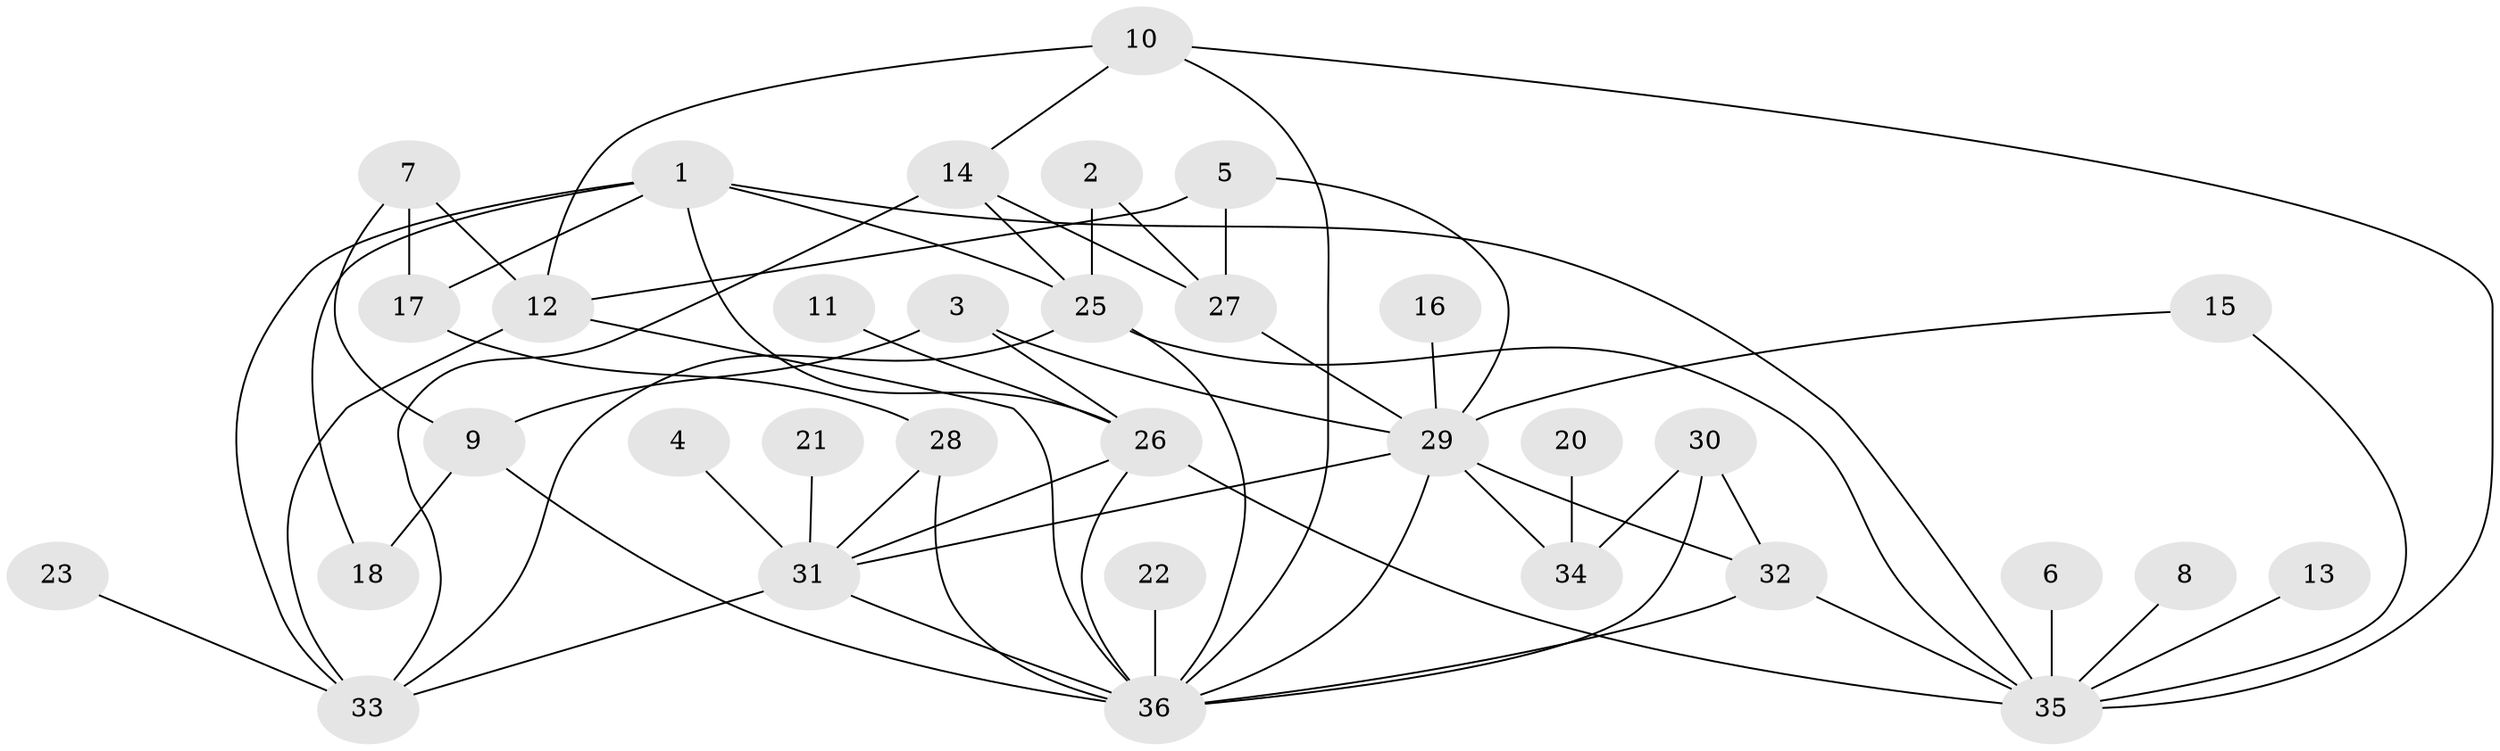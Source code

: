 // original degree distribution, {1: 0.19718309859154928, 3: 0.36619718309859156, 5: 0.11267605633802817, 2: 0.19718309859154928, 4: 0.08450704225352113, 6: 0.028169014084507043, 0: 0.014084507042253521}
// Generated by graph-tools (version 1.1) at 2025/49/03/09/25 03:49:12]
// undirected, 34 vertices, 61 edges
graph export_dot {
graph [start="1"]
  node [color=gray90,style=filled];
  1;
  2;
  3;
  4;
  5;
  6;
  7;
  8;
  9;
  10;
  11;
  12;
  13;
  14;
  15;
  16;
  17;
  18;
  20;
  21;
  22;
  23;
  25;
  26;
  27;
  28;
  29;
  30;
  31;
  32;
  33;
  34;
  35;
  36;
  1 -- 17 [weight=1.0];
  1 -- 18 [weight=1.0];
  1 -- 25 [weight=1.0];
  1 -- 26 [weight=1.0];
  1 -- 33 [weight=1.0];
  1 -- 35 [weight=1.0];
  2 -- 25 [weight=1.0];
  2 -- 27 [weight=1.0];
  3 -- 9 [weight=1.0];
  3 -- 26 [weight=1.0];
  3 -- 29 [weight=1.0];
  4 -- 31 [weight=1.0];
  5 -- 12 [weight=1.0];
  5 -- 27 [weight=1.0];
  5 -- 29 [weight=1.0];
  6 -- 35 [weight=1.0];
  7 -- 9 [weight=1.0];
  7 -- 12 [weight=1.0];
  7 -- 17 [weight=1.0];
  8 -- 35 [weight=1.0];
  9 -- 18 [weight=1.0];
  9 -- 36 [weight=1.0];
  10 -- 12 [weight=1.0];
  10 -- 14 [weight=1.0];
  10 -- 35 [weight=1.0];
  10 -- 36 [weight=1.0];
  11 -- 26 [weight=1.0];
  12 -- 33 [weight=1.0];
  12 -- 36 [weight=1.0];
  13 -- 35 [weight=1.0];
  14 -- 25 [weight=1.0];
  14 -- 27 [weight=1.0];
  14 -- 33 [weight=1.0];
  15 -- 29 [weight=1.0];
  15 -- 35 [weight=1.0];
  16 -- 29 [weight=1.0];
  17 -- 28 [weight=1.0];
  20 -- 34 [weight=2.0];
  21 -- 31 [weight=1.0];
  22 -- 36 [weight=1.0];
  23 -- 33 [weight=1.0];
  25 -- 33 [weight=1.0];
  25 -- 35 [weight=1.0];
  25 -- 36 [weight=1.0];
  26 -- 31 [weight=1.0];
  26 -- 35 [weight=1.0];
  26 -- 36 [weight=1.0];
  27 -- 29 [weight=1.0];
  28 -- 31 [weight=1.0];
  28 -- 36 [weight=1.0];
  29 -- 31 [weight=1.0];
  29 -- 32 [weight=1.0];
  29 -- 34 [weight=1.0];
  29 -- 36 [weight=1.0];
  30 -- 32 [weight=1.0];
  30 -- 34 [weight=1.0];
  30 -- 36 [weight=1.0];
  31 -- 33 [weight=1.0];
  31 -- 36 [weight=1.0];
  32 -- 35 [weight=1.0];
  32 -- 36 [weight=1.0];
}
